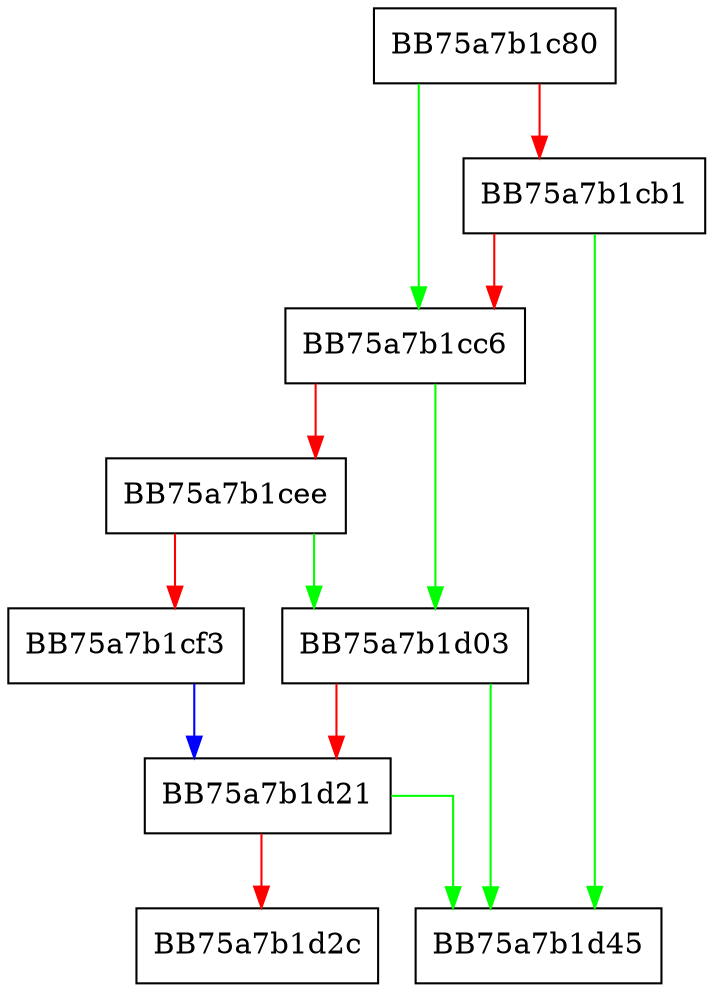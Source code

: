 digraph __scrt_initialize_thread_safe_statics {
  node [shape="box"];
  graph [splines=ortho];
  BB75a7b1c80 -> BB75a7b1cc6 [color="green"];
  BB75a7b1c80 -> BB75a7b1cb1 [color="red"];
  BB75a7b1cb1 -> BB75a7b1d45 [color="green"];
  BB75a7b1cb1 -> BB75a7b1cc6 [color="red"];
  BB75a7b1cc6 -> BB75a7b1d03 [color="green"];
  BB75a7b1cc6 -> BB75a7b1cee [color="red"];
  BB75a7b1cee -> BB75a7b1d03 [color="green"];
  BB75a7b1cee -> BB75a7b1cf3 [color="red"];
  BB75a7b1cf3 -> BB75a7b1d21 [color="blue"];
  BB75a7b1d03 -> BB75a7b1d45 [color="green"];
  BB75a7b1d03 -> BB75a7b1d21 [color="red"];
  BB75a7b1d21 -> BB75a7b1d45 [color="green"];
  BB75a7b1d21 -> BB75a7b1d2c [color="red"];
}
